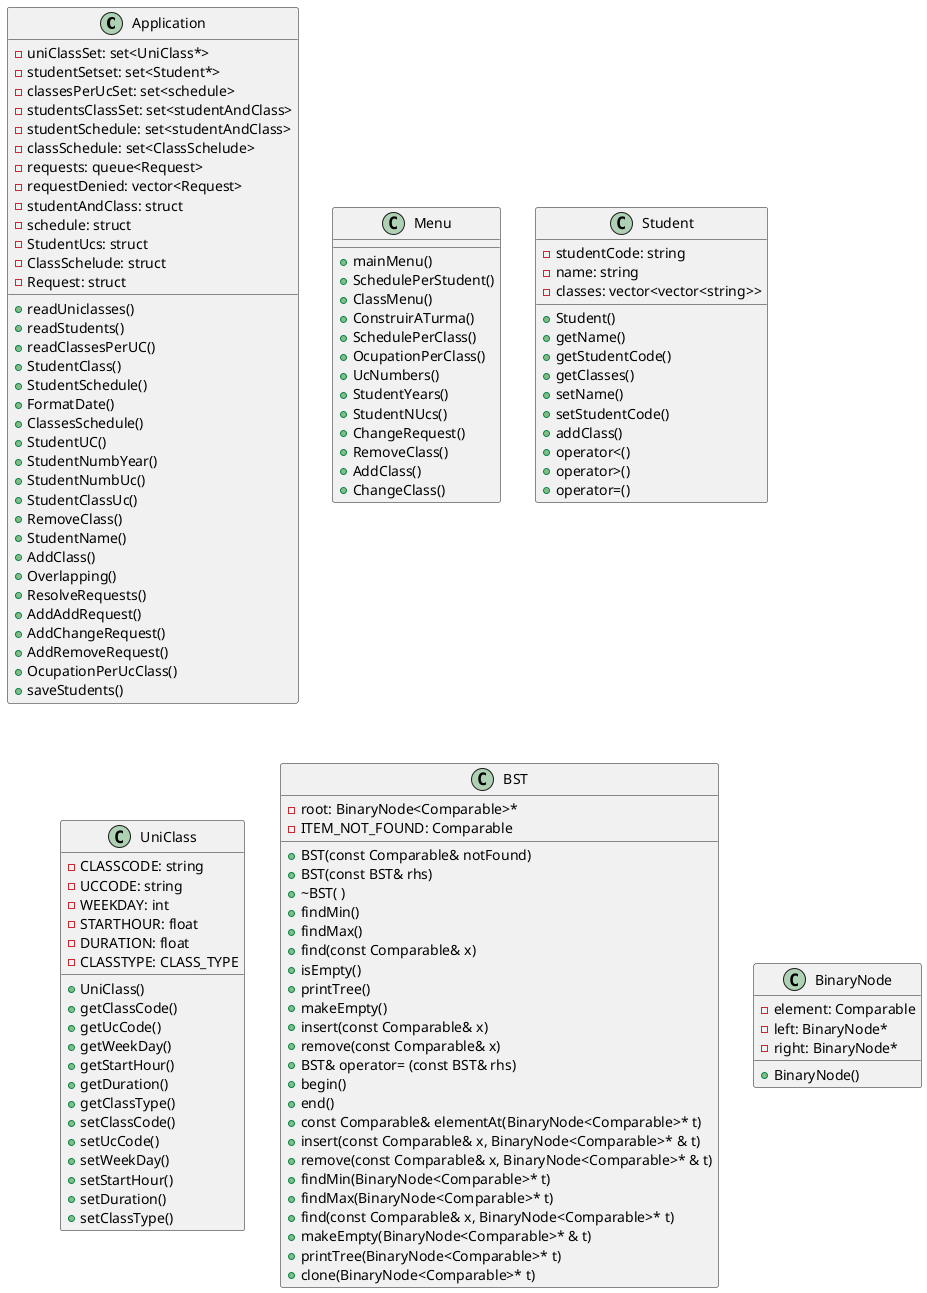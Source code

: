 @startuml
'https://plantuml.com/class-diagram


class Application {
    - uniClassSet: set<UniClass*>
    - studentSetset: set<Student*>
    - classesPerUcSet: set<schedule>
    - studentsClassSet: set<studentAndClass>
    - studentSchedule: set<studentAndClass>
    - classSchedule: set<ClassSchelude>
    - requests: queue<Request>
    - requestDenied: vector<Request>
    - studentAndClass: struct
    - schedule: struct
    - StudentUcs: struct
    - ClassSchelude: struct
    - Request: struct
    + readUniclasses()
    + readStudents()
    + readClassesPerUC()
    + StudentClass()
    + StudentSchedule()
    + FormatDate()
    + ClassesSchedule()
    + StudentUC()
    + StudentNumbYear()
    + StudentNumbUc()
    + StudentClassUc()
    + RemoveClass()
    + StudentName()
    + AddClass()
    + Overlapping()
    + ResolveRequests()
    + AddAddRequest()
    + AddChangeRequest()
    + AddRemoveRequest()
    + OcupationPerUcClass()
    + saveStudents()
}

class Menu {
    + mainMenu()
    + SchedulePerStudent()
    + ClassMenu()
    + ConstruirATurma()
    + SchedulePerClass()
    + OcupationPerClass()
    + UcNumbers()
    + StudentYears()
    + StudentNUcs()
    + ChangeRequest()
    + RemoveClass()
    + AddClass()
    + ChangeClass()
}

class Student {
    - studentCode: string
    - name: string
    - classes: vector<vector<string>>
    + Student()
    + getName()
    + getStudentCode()
    + getClasses()
    + setName()
    + setStudentCode()
    + addClass()
    + operator<()
    + operator>()
    + operator=()
}

class UniClass {
    - CLASSCODE: string
    - UCCODE: string
    - WEEKDAY: int
    - STARTHOUR: float
    - DURATION: float
    - CLASSTYPE: CLASS_TYPE
    + UniClass()
    + getClassCode()
    + getUcCode()
    + getWeekDay()
    + getStartHour()
    + getDuration()
    + getClassType()
    + setClassCode()
    + setUcCode()
    + setWeekDay()
    + setStartHour()
    + setDuration()
    + setClassType()
}

class BST {
    - root: BinaryNode<Comparable>*
    - ITEM_NOT_FOUND: Comparable
    + BST(const Comparable& notFound)
    + BST(const BST& rhs)
    + ~BST( )
    + findMin()
    + findMax()
    + find(const Comparable& x)
    + isEmpty()
    + printTree()
    + makeEmpty()
    + insert(const Comparable& x)
    + remove(const Comparable& x)
    + BST& operator= (const BST& rhs)
    + begin()
    + end()
    + const Comparable& elementAt(BinaryNode<Comparable>* t)
    + insert(const Comparable& x, BinaryNode<Comparable>* & t)
    + remove(const Comparable& x, BinaryNode<Comparable>* & t)
    + findMin(BinaryNode<Comparable>* t)
    + findMax(BinaryNode<Comparable>* t)
    + find(const Comparable& x, BinaryNode<Comparable>* t)
    + makeEmpty(BinaryNode<Comparable>* & t)
    + printTree(BinaryNode<Comparable>* t)
    + clone(BinaryNode<Comparable>* t)
}

class BinaryNode {
    - element: Comparable
    - left: BinaryNode*
    - right: BinaryNode*
    + BinaryNode()
}
@enduml